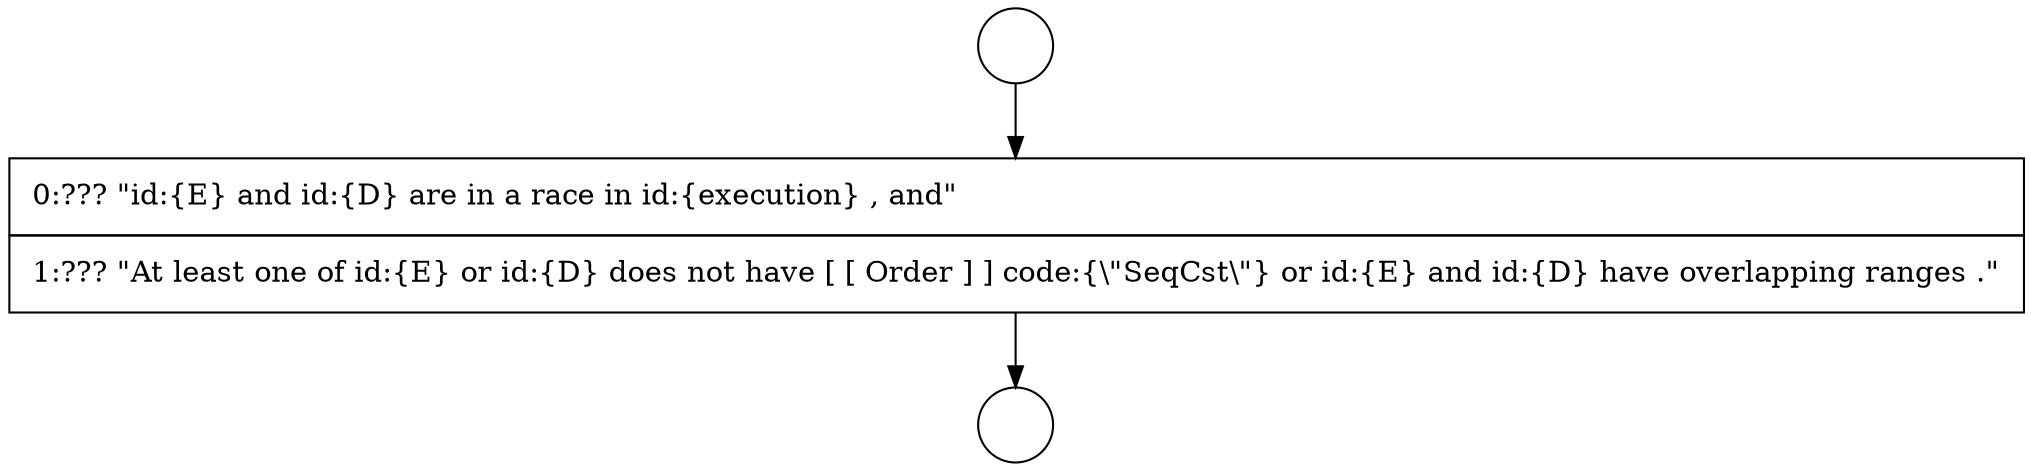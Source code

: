 digraph {
  node16956 [shape=circle label=" " color="black" fillcolor="white" style=filled]
  node16958 [shape=none, margin=0, label=<<font color="black">
    <table border="0" cellborder="1" cellspacing="0" cellpadding="10">
      <tr><td align="left">0:??? &quot;id:{E} and id:{D} are in a race in id:{execution} , and&quot;</td></tr>
      <tr><td align="left">1:??? &quot;At least one of id:{E} or id:{D} does not have [ [ Order ] ] code:{\&quot;SeqCst\&quot;} or id:{E} and id:{D} have overlapping ranges .&quot;</td></tr>
    </table>
  </font>> color="black" fillcolor="white" style=filled]
  node16957 [shape=circle label=" " color="black" fillcolor="white" style=filled]
  node16956 -> node16958 [ color="black"]
  node16958 -> node16957 [ color="black"]
}
